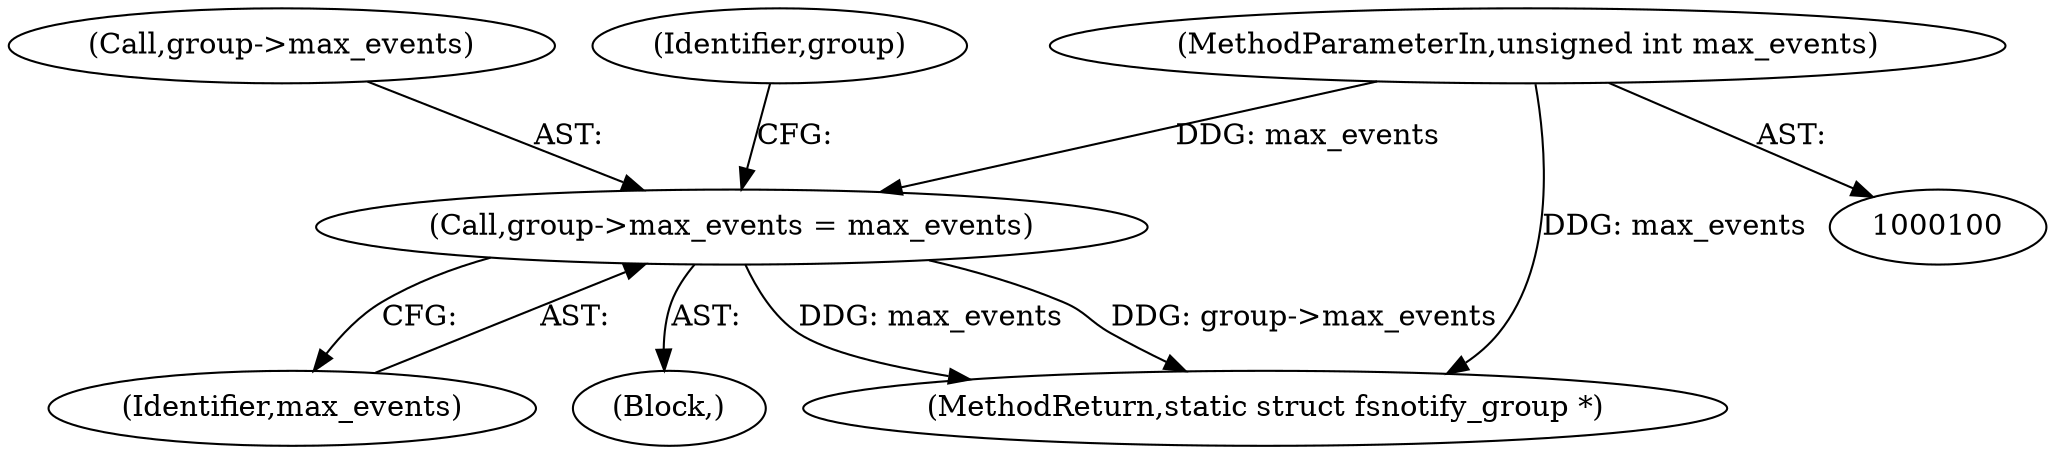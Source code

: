 digraph "0_linux_d0de4dc584ec6aa3b26fffea320a8457827768fc_1@pointer" {
"1000115" [label="(Call,group->max_events = max_events)"];
"1000102" [label="(MethodParameterIn,unsigned int max_events)"];
"1000116" [label="(Call,group->max_events)"];
"1000124" [label="(Identifier,group)"];
"1000102" [label="(MethodParameterIn,unsigned int max_events)"];
"1000115" [label="(Call,group->max_events = max_events)"];
"1000119" [label="(Identifier,max_events)"];
"1000103" [label="(Block,)"];
"1000157" [label="(MethodReturn,static struct fsnotify_group *)"];
"1000115" -> "1000103"  [label="AST: "];
"1000115" -> "1000119"  [label="CFG: "];
"1000116" -> "1000115"  [label="AST: "];
"1000119" -> "1000115"  [label="AST: "];
"1000124" -> "1000115"  [label="CFG: "];
"1000115" -> "1000157"  [label="DDG: max_events"];
"1000115" -> "1000157"  [label="DDG: group->max_events"];
"1000102" -> "1000115"  [label="DDG: max_events"];
"1000102" -> "1000100"  [label="AST: "];
"1000102" -> "1000157"  [label="DDG: max_events"];
}
